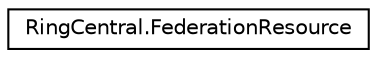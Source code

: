 digraph "Graphical Class Hierarchy"
{
 // LATEX_PDF_SIZE
  edge [fontname="Helvetica",fontsize="10",labelfontname="Helvetica",labelfontsize="10"];
  node [fontname="Helvetica",fontsize="10",shape=record];
  rankdir="LR";
  Node0 [label="RingCentral.FederationResource",height=0.2,width=0.4,color="black", fillcolor="white", style="filled",URL="$classRingCentral_1_1FederationResource.html",tooltip=" "];
}
